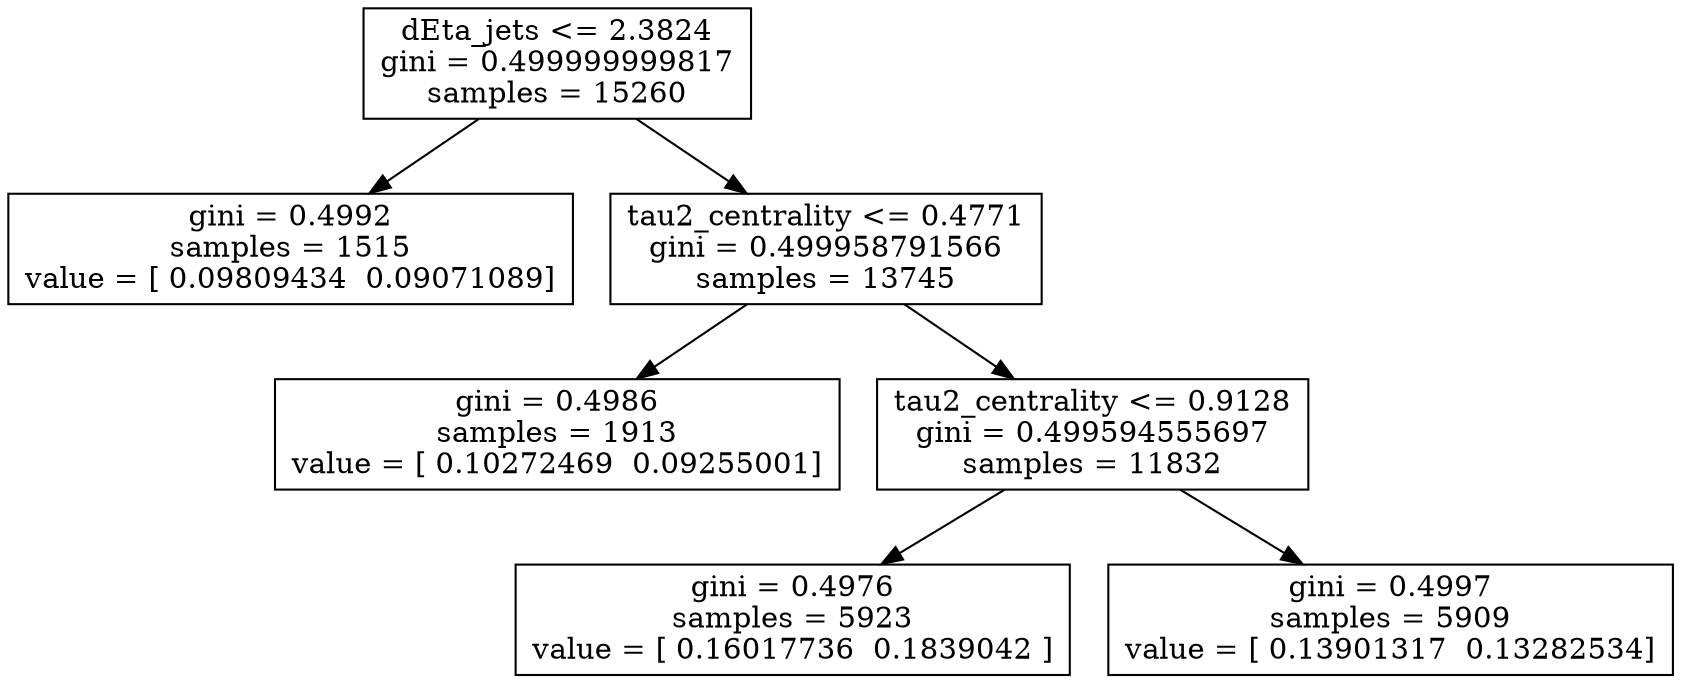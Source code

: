 digraph Tree {
0 [label="dEta_jets <= 2.3824\ngini = 0.499999999817\nsamples = 15260", shape="box"] ;
1 [label="gini = 0.4992\nsamples = 1515\nvalue = [ 0.09809434  0.09071089]", shape="box"] ;
0 -> 1 ;
2 [label="tau2_centrality <= 0.4771\ngini = 0.499958791566\nsamples = 13745", shape="box"] ;
0 -> 2 ;
3 [label="gini = 0.4986\nsamples = 1913\nvalue = [ 0.10272469  0.09255001]", shape="box"] ;
2 -> 3 ;
4 [label="tau2_centrality <= 0.9128\ngini = 0.499594555697\nsamples = 11832", shape="box"] ;
2 -> 4 ;
5 [label="gini = 0.4976\nsamples = 5923\nvalue = [ 0.16017736  0.1839042 ]", shape="box"] ;
4 -> 5 ;
6 [label="gini = 0.4997\nsamples = 5909\nvalue = [ 0.13901317  0.13282534]", shape="box"] ;
4 -> 6 ;
}